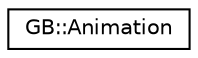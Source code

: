 digraph "Graphical Class Hierarchy"
{
  edge [fontname="Helvetica",fontsize="10",labelfontname="Helvetica",labelfontsize="10"];
  node [fontname="Helvetica",fontsize="10",shape=record];
  rankdir="LR";
  Node0 [label="GB::Animation",height=0.2,width=0.4,color="black", fillcolor="white", style="filled",URL="$class_g_b_1_1_animation.html"];
}
